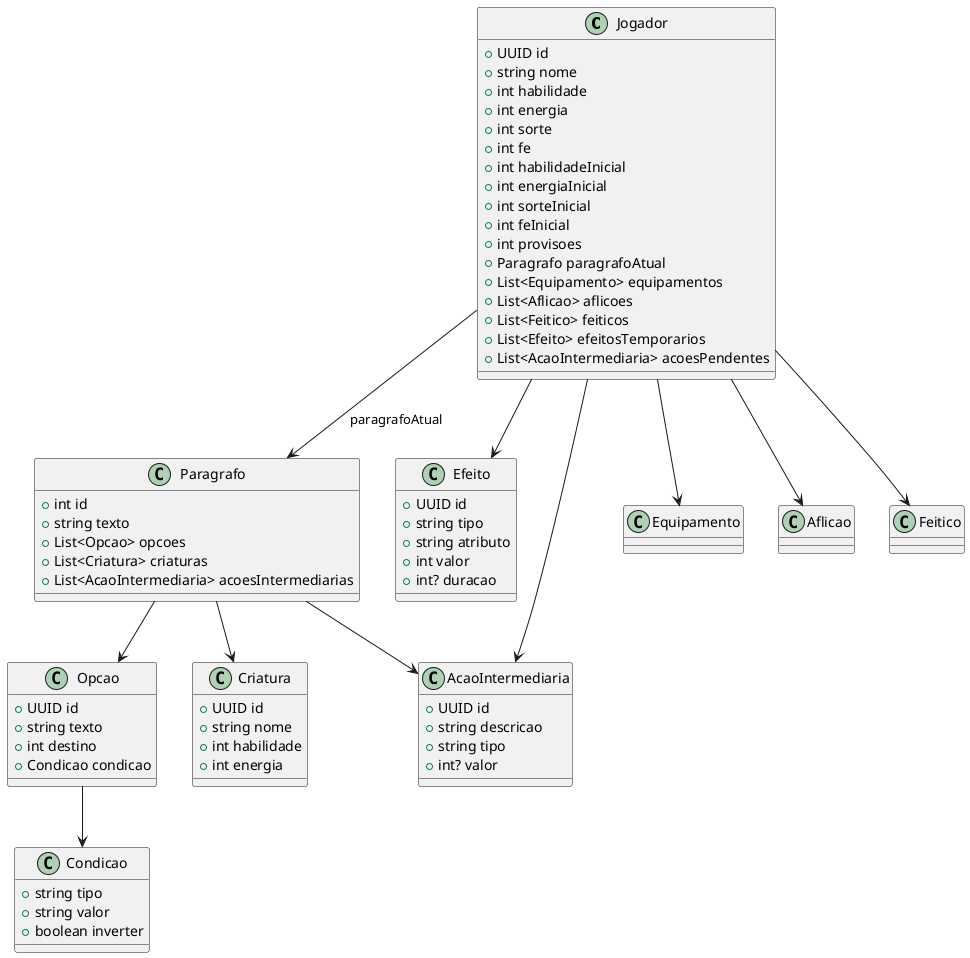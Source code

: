 
@startuml
class Jogador {
  +UUID id
  +string nome
  +int habilidade
  +int energia
  +int sorte
  +int fe
  +int habilidadeInicial
  +int energiaInicial
  +int sorteInicial
  +int feInicial
  +int provisoes
  +Paragrafo paragrafoAtual
  +List<Equipamento> equipamentos
  +List<Aflicao> aflicoes
  +List<Feitico> feiticos
  +List<Efeito> efeitosTemporarios
  +List<AcaoIntermediaria> acoesPendentes
}

class Paragrafo {
  +int id
  +string texto
  +List<Opcao> opcoes
  +List<Criatura> criaturas
  +List<AcaoIntermediaria> acoesIntermediarias
}

class Opcao {
  +UUID id
  +string texto
  +int destino
  +Condicao condicao
}

class Criatura {
  +UUID id
  +string nome
  +int habilidade
  +int energia
}

class Efeito {
  +UUID id
  +string tipo
  +string atributo
  +int valor
  +int? duracao
}

class AcaoIntermediaria {
  +UUID id
  +string descricao
  +string tipo
  +int? valor
}

class Condicao {
  +string tipo
  +string valor
  +boolean inverter
}

Jogador --> Paragrafo : paragrafoAtual
Paragrafo --> Opcao
Paragrafo --> Criatura
Paragrafo --> AcaoIntermediaria
Opcao --> Condicao
Jogador --> Equipamento
Jogador --> Aflicao
Jogador --> Feitico
Jogador --> Efeito
Jogador --> AcaoIntermediaria
@enduml